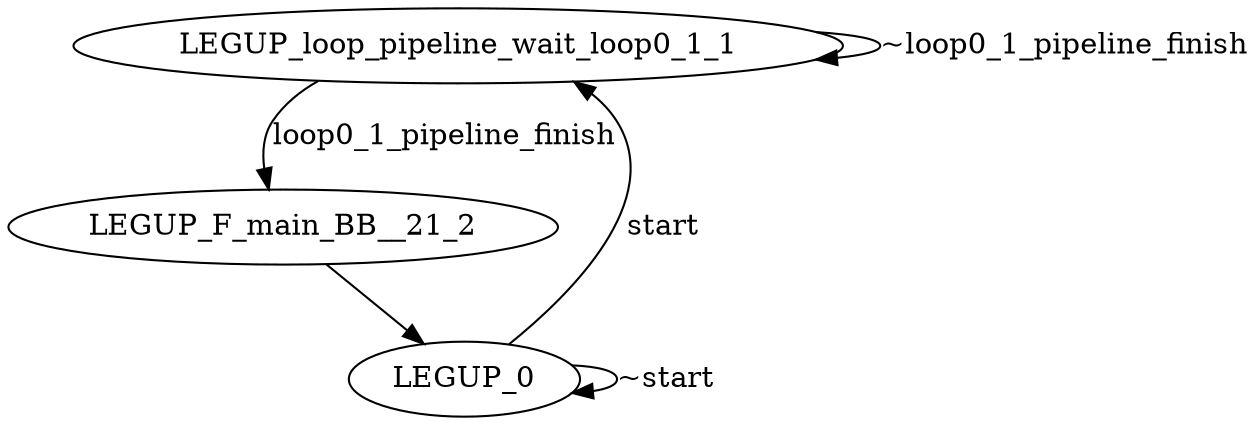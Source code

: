 digraph {
Node0x39d1c60[label="LEGUP_loop_pipeline_wait_loop0_1_1"];
Node0x39d1ac0[label="LEGUP_0"];
Node0x39d1ac0 -> Node0x39d1c60[label="start"];
Node0x39d1ac0 -> Node0x39d1ac0[label="~start"];
Node0x39b1320[label="LEGUP_F_main_BB__21_2"];
Node0x39d1c60 -> Node0x39b1320[label="loop0_1_pipeline_finish"];
Node0x39d1c60 -> Node0x39d1c60[label="~loop0_1_pipeline_finish"];
Node0x39b1320 -> Node0x39d1ac0;
}
